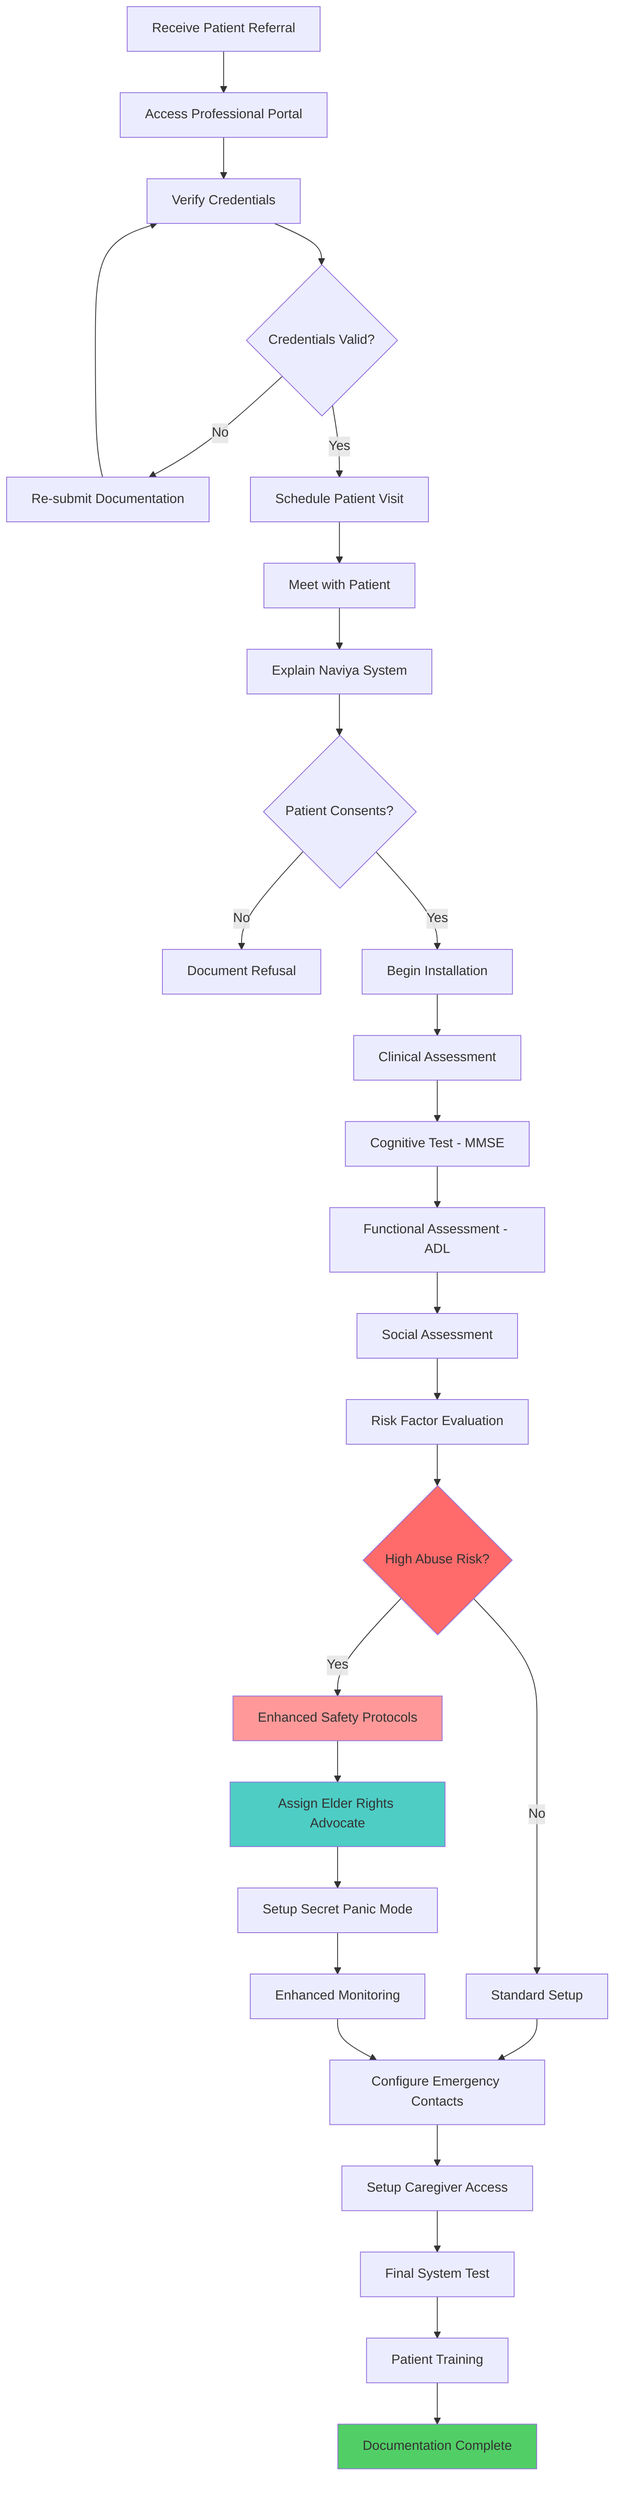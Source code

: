 flowchart TD
    A[Receive Patient Referral] --> B[Access Professional Portal]
    B --> C[Verify Credentials]
    C --> D{Credentials Valid?}
    D -->|No| E[Re-submit Documentation]
    D -->|Yes| F[Schedule Patient Visit]
    
    E --> C
    F --> G[Meet with Patient]
    G --> H[Explain Naviya System]
    H --> I{Patient Consents?}
    I -->|No| J[Document Refusal]
    I -->|Yes| K[Begin Installation]
    
    K --> L[Clinical Assessment]
    L --> L1[Cognitive Test - MMSE]
    L1 --> L2[Functional Assessment - ADL]
    L2 --> L3[Social Assessment]
    L3 --> L4[Risk Factor Evaluation]
    L4 --> M{High Abuse Risk?}
    
    M -->|Yes| N[Enhanced Safety Protocols]
    M -->|No| O[Standard Setup]
    
    N --> N1[Assign Elder Rights Advocate]
    N1 --> N2[Setup Secret Panic Mode]
    N2 --> N3[Enhanced Monitoring]
    
    O --> P[Configure Emergency Contacts]
    N3 --> P
    P --> Q[Setup Caregiver Access]
    Q --> R[Final System Test]
    R --> S[Patient Training]
    S --> T[Documentation Complete]
    
    style M fill:#ff6b6b
    style N fill:#ff9999
    style N1 fill:#4ecdc4
    style T fill:#51cf66